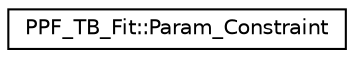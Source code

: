 digraph "Graphical Class Hierarchy"
{
  edge [fontname="Helvetica",fontsize="10",labelfontname="Helvetica",labelfontsize="10"];
  node [fontname="Helvetica",fontsize="10",shape=record];
  rankdir="LR";
  Node1 [label="PPF_TB_Fit::Param_Constraint",height=0.2,width=0.4,color="black", fillcolor="white", style="filled",URL="$structPPF__TB__Fit_1_1Param__Constraint.html"];
}
